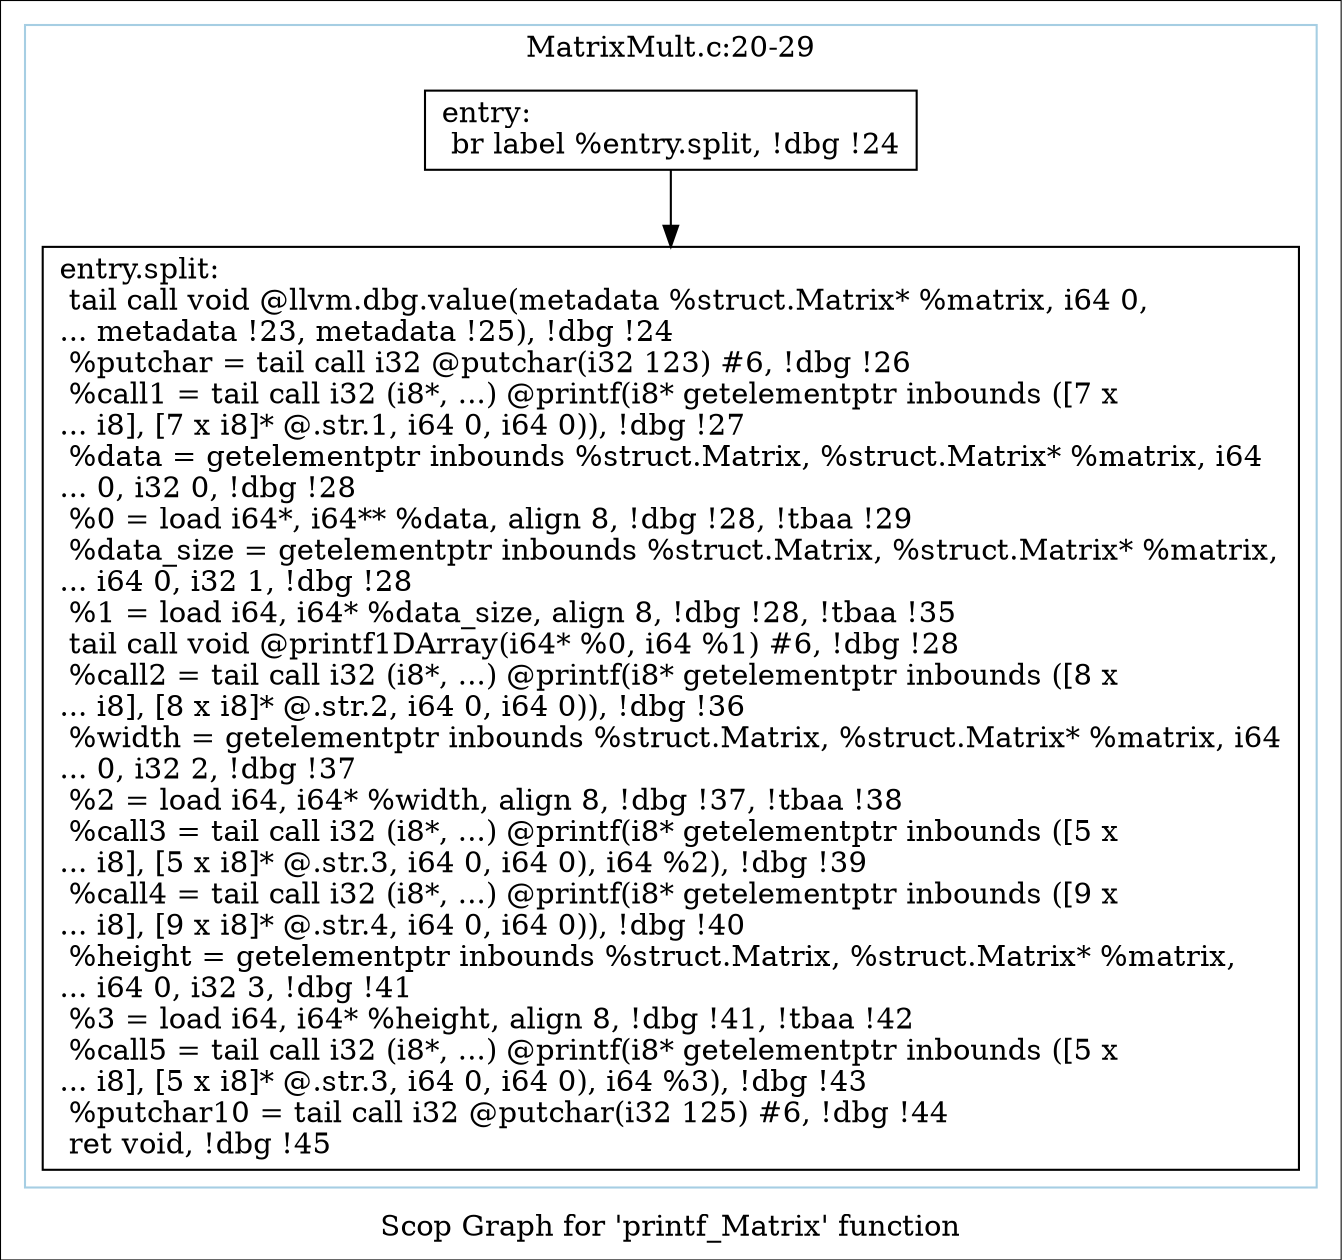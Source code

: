 digraph "Scop Graph for 'printf_Matrix' function" {
	label="Scop Graph for 'printf_Matrix' function";

	Node0xaa80570 [shape=record,label="{entry:\l  br label %entry.split, !dbg !24\l}"];
	Node0xaa80570 -> Node0xaa8d620;
	Node0xaa8d620 [shape=record,label="{entry.split:                                      \l  tail call void @llvm.dbg.value(metadata %struct.Matrix* %matrix, i64 0,\l... metadata !23, metadata !25), !dbg !24\l  %putchar = tail call i32 @putchar(i32 123) #6, !dbg !26\l  %call1 = tail call i32 (i8*, ...) @printf(i8* getelementptr inbounds ([7 x\l... i8], [7 x i8]* @.str.1, i64 0, i64 0)), !dbg !27\l  %data = getelementptr inbounds %struct.Matrix, %struct.Matrix* %matrix, i64\l... 0, i32 0, !dbg !28\l  %0 = load i64*, i64** %data, align 8, !dbg !28, !tbaa !29\l  %data_size = getelementptr inbounds %struct.Matrix, %struct.Matrix* %matrix,\l... i64 0, i32 1, !dbg !28\l  %1 = load i64, i64* %data_size, align 8, !dbg !28, !tbaa !35\l  tail call void @printf1DArray(i64* %0, i64 %1) #6, !dbg !28\l  %call2 = tail call i32 (i8*, ...) @printf(i8* getelementptr inbounds ([8 x\l... i8], [8 x i8]* @.str.2, i64 0, i64 0)), !dbg !36\l  %width = getelementptr inbounds %struct.Matrix, %struct.Matrix* %matrix, i64\l... 0, i32 2, !dbg !37\l  %2 = load i64, i64* %width, align 8, !dbg !37, !tbaa !38\l  %call3 = tail call i32 (i8*, ...) @printf(i8* getelementptr inbounds ([5 x\l... i8], [5 x i8]* @.str.3, i64 0, i64 0), i64 %2), !dbg !39\l  %call4 = tail call i32 (i8*, ...) @printf(i8* getelementptr inbounds ([9 x\l... i8], [9 x i8]* @.str.4, i64 0, i64 0)), !dbg !40\l  %height = getelementptr inbounds %struct.Matrix, %struct.Matrix* %matrix,\l... i64 0, i32 3, !dbg !41\l  %3 = load i64, i64* %height, align 8, !dbg !41, !tbaa !42\l  %call5 = tail call i32 (i8*, ...) @printf(i8* getelementptr inbounds ([5 x\l... i8], [5 x i8]* @.str.3, i64 0, i64 0), i64 %3), !dbg !43\l  %putchar10 = tail call i32 @putchar(i32 125) #6, !dbg !44\l  ret void, !dbg !45\l}"];
	colorscheme = "paired12"
        subgraph cluster_0xab035c0 {
          label = "MatrixMult.c:20-29
";
          style = solid;
          color = 1
          Node0xaa80570;
          Node0xaa8d620;
        }
}
